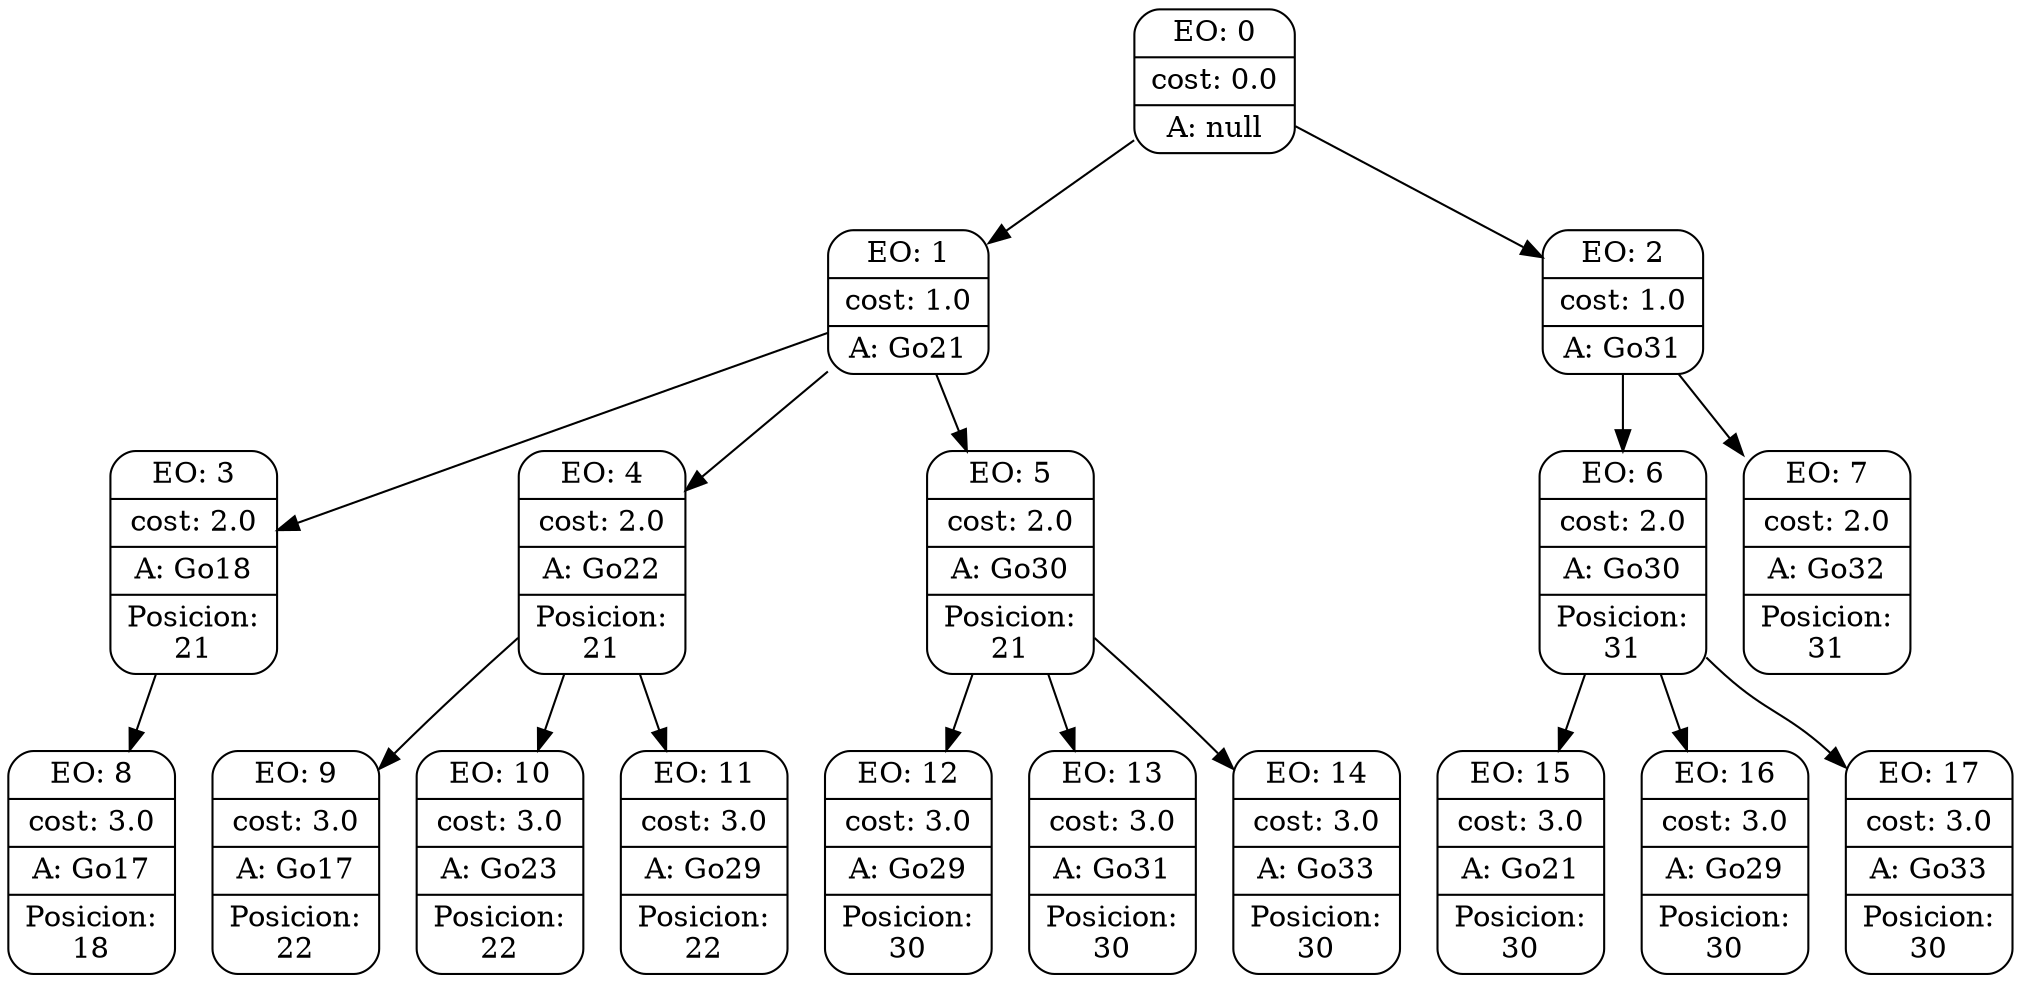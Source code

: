 digraph g {
node [shape = Mrecord];
nodo0[label="{EO: 0|cost: 0.0|A: null}"]
nodo1[label="{EO: 1|cost: 1.0|A: Go21}"]
nodo3[label="{EO: 3|cost: 2.0|A: Go18|Posicion:\n21}"]
nodo8[label="{EO: 8|cost: 3.0|A: Go17|Posicion:\n18}"]

nodo3 -> nodo8;

nodo1 -> nodo3;
nodo4[label="{EO: 4|cost: 2.0|A: Go22|Posicion:\n21}"]
nodo9[label="{EO: 9|cost: 3.0|A: Go17|Posicion:\n22}"]

nodo4 -> nodo9;
nodo10[label="{EO: 10|cost: 3.0|A: Go23|Posicion:\n22}"]

nodo4 -> nodo10;
nodo11[label="{EO: 11|cost: 3.0|A: Go29|Posicion:\n22}"]

nodo4 -> nodo11;

nodo1 -> nodo4;
nodo5[label="{EO: 5|cost: 2.0|A: Go30|Posicion:\n21}"]
nodo12[label="{EO: 12|cost: 3.0|A: Go29|Posicion:\n30}"]

nodo5 -> nodo12;
nodo13[label="{EO: 13|cost: 3.0|A: Go31|Posicion:\n30}"]

nodo5 -> nodo13;
nodo14[label="{EO: 14|cost: 3.0|A: Go33|Posicion:\n30}"]

nodo5 -> nodo14;

nodo1 -> nodo5;

nodo0 -> nodo1;
nodo2[label="{EO: 2|cost: 1.0|A: Go31}"]
nodo6[label="{EO: 6|cost: 2.0|A: Go30|Posicion:\n31}"]
nodo15[label="{EO: 15|cost: 3.0|A: Go21|Posicion:\n30}"]

nodo6 -> nodo15;
nodo16[label="{EO: 16|cost: 3.0|A: Go29|Posicion:\n30}"]

nodo6 -> nodo16;
nodo17[label="{EO: 17|cost: 3.0|A: Go33|Posicion:\n30}"]

nodo6 -> nodo17;

nodo2 -> nodo6;
nodo7[label="{EO: 7|cost: 2.0|A: Go32|Posicion:\n31}"]

nodo2 -> nodo7;

nodo0 -> nodo2;


}